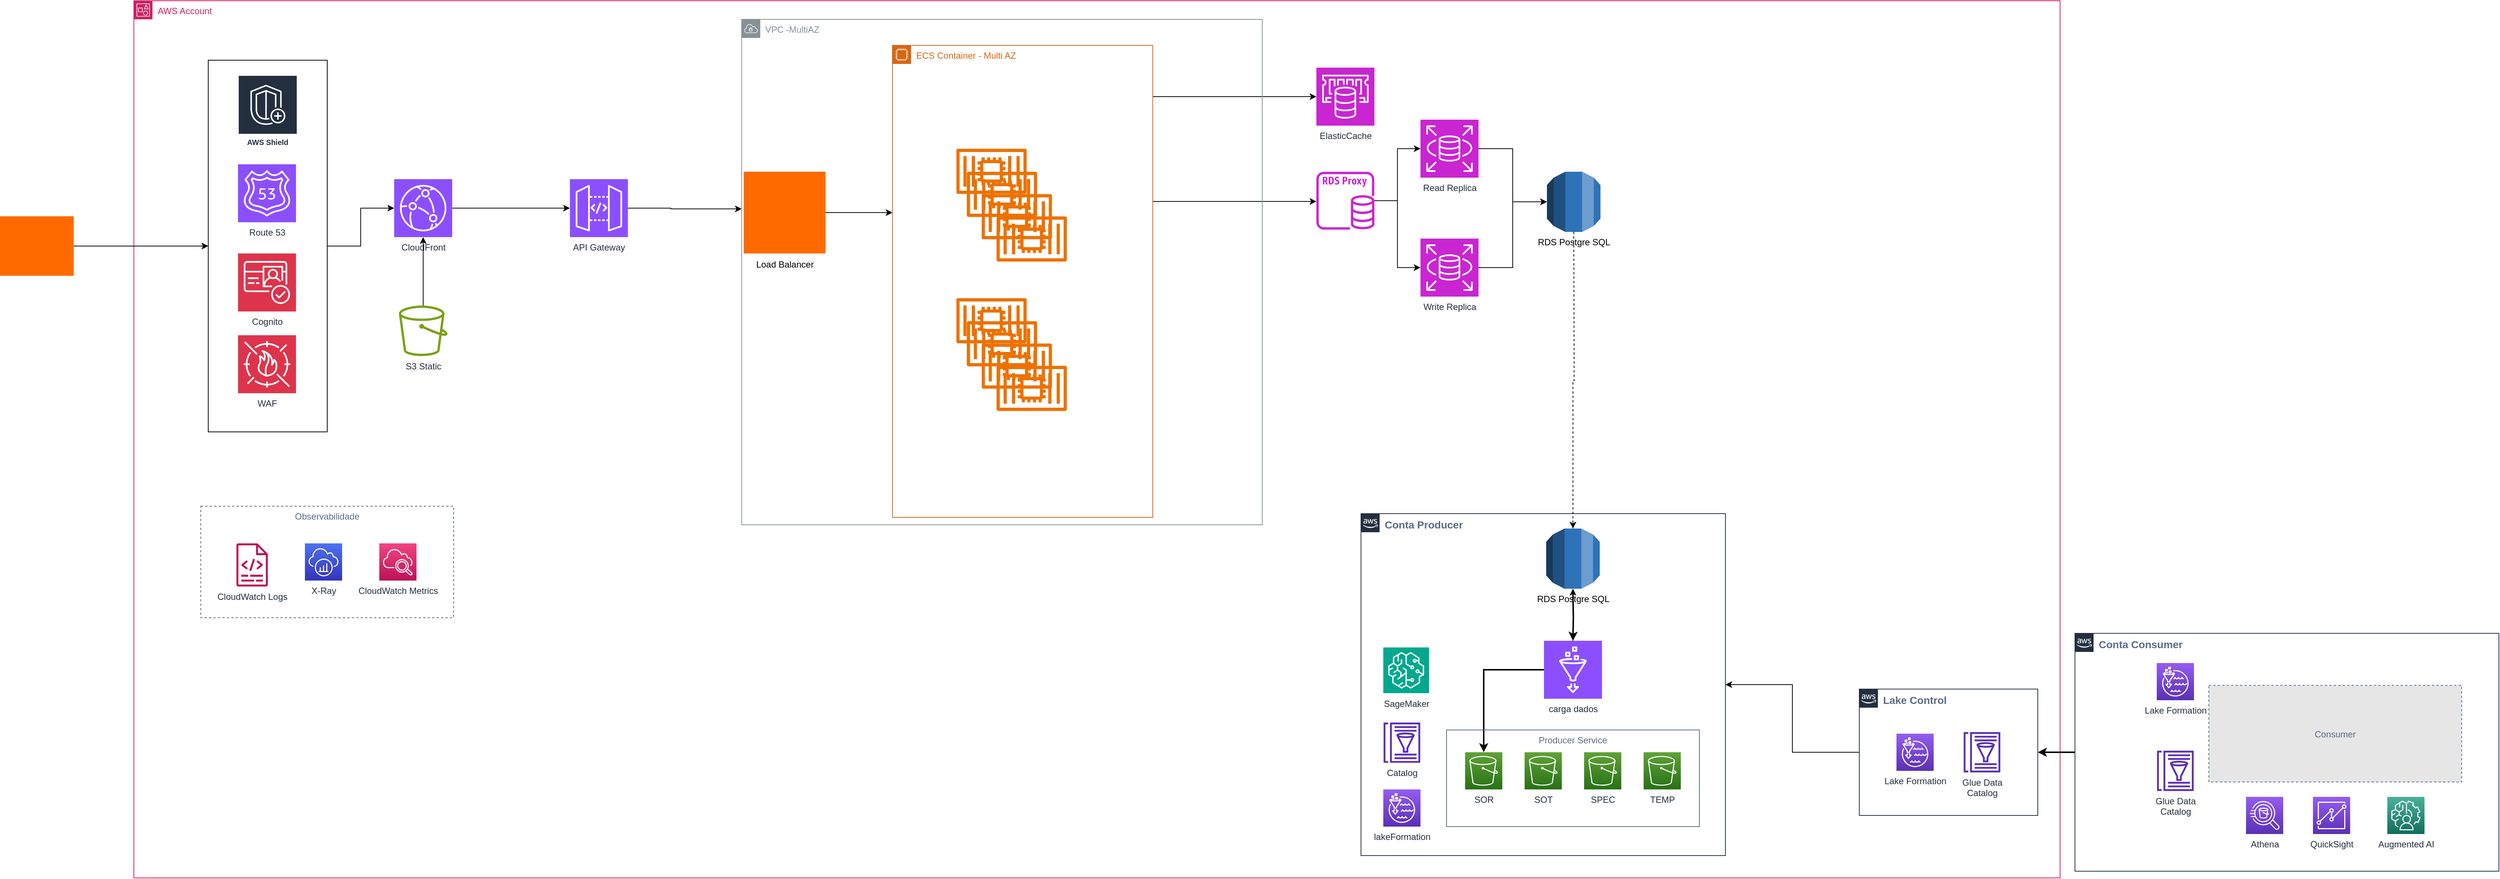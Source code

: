 <mxfile version="28.2.3">
  <diagram name="Página-1" id="fGDx9vEcWLXgqeJ58b_-">
    <mxGraphModel dx="2037" dy="2296" grid="1" gridSize="10" guides="1" tooltips="1" connect="1" arrows="1" fold="1" page="1" pageScale="1" pageWidth="827" pageHeight="1169" math="0" shadow="0">
      <root>
        <mxCell id="0" />
        <mxCell id="bbPRQtb84Fzo9ja4CG_w-1" value="Outside" style="" parent="0" />
        <mxCell id="bbPRQtb84Fzo9ja4CG_w-3" value="" style="points=[];aspect=fixed;html=1;align=center;shadow=0;dashed=0;fillColor=#FF6A00;strokeColor=none;shape=mxgraph.alibaba_cloud.domain_and_website;" parent="bbPRQtb84Fzo9ja4CG_w-1" vertex="1">
          <mxGeometry y="170" width="99.13" height="80" as="geometry" />
        </mxCell>
        <mxCell id="bbPRQtb84Fzo9ja4CG_w-5" value="AWS Account" style="points=[[0,0],[0.25,0],[0.5,0],[0.75,0],[1,0],[1,0.25],[1,0.5],[1,0.75],[1,1],[0.75,1],[0.5,1],[0.25,1],[0,1],[0,0.75],[0,0.5],[0,0.25]];outlineConnect=0;gradientColor=none;html=1;whiteSpace=wrap;fontSize=12;fontStyle=0;container=1;pointerEvents=0;collapsible=0;recursiveResize=0;shape=mxgraph.aws4.group;grIcon=mxgraph.aws4.group_account;strokeColor=#CD2264;fillColor=none;verticalAlign=top;align=left;spacingLeft=30;fontColor=#CD2264;dashed=0;" parent="bbPRQtb84Fzo9ja4CG_w-1" vertex="1">
          <mxGeometry x="180" y="-120" width="2590" height="1180" as="geometry" />
        </mxCell>
        <mxCell id="bbPRQtb84Fzo9ja4CG_w-23" value="Security" parent="0" />
        <mxCell id="bbPRQtb84Fzo9ja4CG_w-55" style="edgeStyle=orthogonalEdgeStyle;rounded=0;orthogonalLoop=1;jettySize=auto;html=1;" parent="bbPRQtb84Fzo9ja4CG_w-23" source="bbPRQtb84Fzo9ja4CG_w-49" target="bbPRQtb84Fzo9ja4CG_w-18" edge="1">
          <mxGeometry relative="1" as="geometry" />
        </mxCell>
        <mxCell id="bbPRQtb84Fzo9ja4CG_w-49" value="" style="rounded=0;whiteSpace=wrap;html=1;" parent="bbPRQtb84Fzo9ja4CG_w-23" vertex="1">
          <mxGeometry x="280" y="-40" width="160" height="500" as="geometry" />
        </mxCell>
        <mxCell id="bbPRQtb84Fzo9ja4CG_w-50" value="AWS Shield" style="sketch=0;outlineConnect=0;fontColor=#232F3E;gradientColor=none;strokeColor=#ffffff;fillColor=#232F3E;dashed=0;verticalLabelPosition=middle;verticalAlign=bottom;align=center;html=1;whiteSpace=wrap;fontSize=10;fontStyle=1;spacing=3;shape=mxgraph.aws4.productIcon;prIcon=mxgraph.aws4.shield;" parent="bbPRQtb84Fzo9ja4CG_w-23" vertex="1">
          <mxGeometry x="320" y="-20" width="80" height="100" as="geometry" />
        </mxCell>
        <mxCell id="bbPRQtb84Fzo9ja4CG_w-51" value="Route 53" style="sketch=0;points=[[0,0,0],[0.25,0,0],[0.5,0,0],[0.75,0,0],[1,0,0],[0,1,0],[0.25,1,0],[0.5,1,0],[0.75,1,0],[1,1,0],[0,0.25,0],[0,0.5,0],[0,0.75,0],[1,0.25,0],[1,0.5,0],[1,0.75,0]];outlineConnect=0;fontColor=#232F3E;fillColor=#8C4FFF;strokeColor=#ffffff;dashed=0;verticalLabelPosition=bottom;verticalAlign=top;align=center;html=1;fontSize=12;fontStyle=0;aspect=fixed;shape=mxgraph.aws4.resourceIcon;resIcon=mxgraph.aws4.route_53;" parent="bbPRQtb84Fzo9ja4CG_w-23" vertex="1">
          <mxGeometry x="320" y="100" width="78" height="78" as="geometry" />
        </mxCell>
        <mxCell id="bbPRQtb84Fzo9ja4CG_w-52" value="Cognito" style="sketch=0;points=[[0,0,0],[0.25,0,0],[0.5,0,0],[0.75,0,0],[1,0,0],[0,1,0],[0.25,1,0],[0.5,1,0],[0.75,1,0],[1,1,0],[0,0.25,0],[0,0.5,0],[0,0.75,0],[1,0.25,0],[1,0.5,0],[1,0.75,0]];outlineConnect=0;fontColor=#232F3E;fillColor=#DD344C;strokeColor=#ffffff;dashed=0;verticalLabelPosition=bottom;verticalAlign=top;align=center;html=1;fontSize=12;fontStyle=0;aspect=fixed;shape=mxgraph.aws4.resourceIcon;resIcon=mxgraph.aws4.cognito;" parent="bbPRQtb84Fzo9ja4CG_w-23" vertex="1">
          <mxGeometry x="320" y="220" width="78" height="78" as="geometry" />
        </mxCell>
        <mxCell id="bbPRQtb84Fzo9ja4CG_w-53" value="WAF" style="sketch=0;points=[[0,0,0],[0.25,0,0],[0.5,0,0],[0.75,0,0],[1,0,0],[0,1,0],[0.25,1,0],[0.5,1,0],[0.75,1,0],[1,1,0],[0,0.25,0],[0,0.5,0],[0,0.75,0],[1,0.25,0],[1,0.5,0],[1,0.75,0]];outlineConnect=0;fontColor=#232F3E;fillColor=#DD344C;strokeColor=#ffffff;dashed=0;verticalLabelPosition=bottom;verticalAlign=top;align=center;html=1;fontSize=12;fontStyle=0;aspect=fixed;shape=mxgraph.aws4.resourceIcon;resIcon=mxgraph.aws4.waf;" parent="bbPRQtb84Fzo9ja4CG_w-23" vertex="1">
          <mxGeometry x="320" y="330" width="78" height="78" as="geometry" />
        </mxCell>
        <mxCell id="bbPRQtb84Fzo9ja4CG_w-54" style="edgeStyle=orthogonalEdgeStyle;rounded=0;orthogonalLoop=1;jettySize=auto;html=1;" parent="bbPRQtb84Fzo9ja4CG_w-23" source="bbPRQtb84Fzo9ja4CG_w-3" target="bbPRQtb84Fzo9ja4CG_w-49" edge="1">
          <mxGeometry relative="1" as="geometry" />
        </mxCell>
        <mxCell id="1" value="AWS services" parent="0" />
        <mxCell id="bbPRQtb84Fzo9ja4CG_w-22" style="edgeStyle=orthogonalEdgeStyle;rounded=0;orthogonalLoop=1;jettySize=auto;html=1;" parent="1" source="bbPRQtb84Fzo9ja4CG_w-18" target="bbPRQtb84Fzo9ja4CG_w-19" edge="1">
          <mxGeometry relative="1" as="geometry" />
        </mxCell>
        <mxCell id="bbPRQtb84Fzo9ja4CG_w-18" value="CloudFront" style="sketch=0;points=[[0,0,0],[0.25,0,0],[0.5,0,0],[0.75,0,0],[1,0,0],[0,1,0],[0.25,1,0],[0.5,1,0],[0.75,1,0],[1,1,0],[0,0.25,0],[0,0.5,0],[0,0.75,0],[1,0.25,0],[1,0.5,0],[1,0.75,0]];outlineConnect=0;fontColor=#232F3E;fillColor=#8C4FFF;strokeColor=#ffffff;dashed=0;verticalLabelPosition=bottom;verticalAlign=top;align=center;html=1;fontSize=12;fontStyle=0;aspect=fixed;shape=mxgraph.aws4.resourceIcon;resIcon=mxgraph.aws4.cloudfront;" parent="1" vertex="1">
          <mxGeometry x="530" y="120" width="78" height="78" as="geometry" />
        </mxCell>
        <mxCell id="bbPRQtb84Fzo9ja4CG_w-19" value="API Gateway" style="sketch=0;points=[[0,0,0],[0.25,0,0],[0.5,0,0],[0.75,0,0],[1,0,0],[0,1,0],[0.25,1,0],[0.5,1,0],[0.75,1,0],[1,1,0],[0,0.25,0],[0,0.5,0],[0,0.75,0],[1,0.25,0],[1,0.5,0],[1,0.75,0]];outlineConnect=0;fontColor=#232F3E;fillColor=#8C4FFF;strokeColor=#ffffff;dashed=0;verticalLabelPosition=bottom;verticalAlign=top;align=center;html=1;fontSize=12;fontStyle=0;aspect=fixed;shape=mxgraph.aws4.resourceIcon;resIcon=mxgraph.aws4.api_gateway;" parent="1" vertex="1">
          <mxGeometry x="766.3" y="120" width="78" height="78" as="geometry" />
        </mxCell>
        <mxCell id="bbPRQtb84Fzo9ja4CG_w-20" value="S3 Static" style="sketch=0;outlineConnect=0;fontColor=#232F3E;gradientColor=none;fillColor=#7AA116;strokeColor=none;dashed=0;verticalLabelPosition=bottom;verticalAlign=top;align=center;html=1;fontSize=12;fontStyle=0;aspect=fixed;pointerEvents=1;shape=mxgraph.aws4.bucket;" parent="1" vertex="1">
          <mxGeometry x="536.3" y="290" width="65.39" height="68" as="geometry" />
        </mxCell>
        <mxCell id="bbPRQtb84Fzo9ja4CG_w-21" style="edgeStyle=orthogonalEdgeStyle;rounded=0;orthogonalLoop=1;jettySize=auto;html=1;entryX=0.5;entryY=1;entryDx=0;entryDy=0;entryPerimeter=0;" parent="1" source="bbPRQtb84Fzo9ja4CG_w-20" target="bbPRQtb84Fzo9ja4CG_w-18" edge="1">
          <mxGeometry relative="1" as="geometry" />
        </mxCell>
        <mxCell id="bbPRQtb84Fzo9ja4CG_w-57" value="Camada de carga ECS" parent="0" />
        <mxCell id="XZX94durG5l_TbQJFFiu-2" style="edgeStyle=orthogonalEdgeStyle;rounded=0;orthogonalLoop=1;jettySize=auto;html=1;" parent="bbPRQtb84Fzo9ja4CG_w-57" source="bbPRQtb84Fzo9ja4CG_w-61" target="bbPRQtb84Fzo9ja4CG_w-65" edge="1">
          <mxGeometry relative="1" as="geometry">
            <Array as="points">
              <mxPoint x="1170" y="165" />
              <mxPoint x="1170" y="165" />
            </Array>
          </mxGeometry>
        </mxCell>
        <mxCell id="bbPRQtb84Fzo9ja4CG_w-61" value="" style="points=[];aspect=fixed;html=1;align=center;shadow=0;dashed=0;fillColor=#FF6A00;strokeColor=none;shape=mxgraph.alibaba_cloud.alb_application_load_balancer_02;" parent="bbPRQtb84Fzo9ja4CG_w-57" vertex="1">
          <mxGeometry x="1000" y="110" width="110" height="110" as="geometry" />
        </mxCell>
        <mxCell id="bbPRQtb84Fzo9ja4CG_w-62" value="Load Balancer" style="text;html=1;align=center;verticalAlign=middle;resizable=0;points=[];autosize=1;strokeColor=none;fillColor=none;" parent="bbPRQtb84Fzo9ja4CG_w-57" vertex="1">
          <mxGeometry x="1005" y="220" width="100" height="30" as="geometry" />
        </mxCell>
        <mxCell id="_XqNYNEJpFu8rvqIlAcz-105" style="edgeStyle=orthogonalEdgeStyle;rounded=0;orthogonalLoop=1;jettySize=auto;html=1;" parent="bbPRQtb84Fzo9ja4CG_w-57" source="bbPRQtb84Fzo9ja4CG_w-65" target="_XqNYNEJpFu8rvqIlAcz-91" edge="1">
          <mxGeometry relative="1" as="geometry">
            <Array as="points">
              <mxPoint x="1630" y="150" />
              <mxPoint x="1630" y="150" />
            </Array>
          </mxGeometry>
        </mxCell>
        <mxCell id="_XqNYNEJpFu8rvqIlAcz-106" style="edgeStyle=orthogonalEdgeStyle;rounded=0;orthogonalLoop=1;jettySize=auto;html=1;" parent="bbPRQtb84Fzo9ja4CG_w-57" source="bbPRQtb84Fzo9ja4CG_w-65" target="_XqNYNEJpFu8rvqIlAcz-102" edge="1">
          <mxGeometry relative="1" as="geometry">
            <Array as="points">
              <mxPoint x="1600" y="9" />
              <mxPoint x="1600" y="9" />
            </Array>
          </mxGeometry>
        </mxCell>
        <mxCell id="bbPRQtb84Fzo9ja4CG_w-65" value="ECS Container - Multi AZ" style="points=[[0,0],[0.25,0],[0.5,0],[0.75,0],[1,0],[1,0.25],[1,0.5],[1,0.75],[1,1],[0.75,1],[0.5,1],[0.25,1],[0,1],[0,0.75],[0,0.5],[0,0.25]];outlineConnect=0;gradientColor=none;html=1;whiteSpace=wrap;fontSize=12;fontStyle=0;container=1;pointerEvents=0;collapsible=0;recursiveResize=0;shape=mxgraph.aws4.group;grIcon=mxgraph.aws4.group_ec2_instance_contents;strokeColor=#D86613;fillColor=none;verticalAlign=top;align=left;spacingLeft=30;fontColor=#D86613;dashed=0;" parent="bbPRQtb84Fzo9ja4CG_w-57" vertex="1">
          <mxGeometry x="1200" y="-60" width="350" height="635" as="geometry" />
        </mxCell>
        <mxCell id="bbPRQtb84Fzo9ja4CG_w-66" value="" style="sketch=0;outlineConnect=0;fontColor=#232F3E;gradientColor=none;fillColor=#ED7100;strokeColor=none;dashed=0;verticalLabelPosition=bottom;verticalAlign=top;align=center;html=1;fontSize=12;fontStyle=0;aspect=fixed;pointerEvents=1;shape=mxgraph.aws4.container_2;" parent="bbPRQtb84Fzo9ja4CG_w-65" vertex="1">
          <mxGeometry x="86" y="139" width="94.45" height="61" as="geometry" />
        </mxCell>
        <mxCell id="bbPRQtb84Fzo9ja4CG_w-67" value="" style="sketch=0;outlineConnect=0;fontColor=#232F3E;gradientColor=none;fillColor=#ED7100;strokeColor=none;dashed=0;verticalLabelPosition=bottom;verticalAlign=top;align=center;html=1;fontSize=12;fontStyle=0;aspect=fixed;pointerEvents=1;shape=mxgraph.aws4.container_2;" parent="bbPRQtb84Fzo9ja4CG_w-65" vertex="1">
          <mxGeometry x="100" y="170" width="94.45" height="61" as="geometry" />
        </mxCell>
        <mxCell id="bbPRQtb84Fzo9ja4CG_w-68" value="" style="sketch=0;outlineConnect=0;fontColor=#232F3E;gradientColor=none;fillColor=#ED7100;strokeColor=none;dashed=0;verticalLabelPosition=bottom;verticalAlign=top;align=center;html=1;fontSize=12;fontStyle=0;aspect=fixed;pointerEvents=1;shape=mxgraph.aws4.container_2;" parent="bbPRQtb84Fzo9ja4CG_w-65" vertex="1">
          <mxGeometry x="120" y="200" width="94.45" height="61" as="geometry" />
        </mxCell>
        <mxCell id="bbPRQtb84Fzo9ja4CG_w-69" value="" style="sketch=0;outlineConnect=0;fontColor=#232F3E;gradientColor=none;fillColor=#ED7100;strokeColor=none;dashed=0;verticalLabelPosition=bottom;verticalAlign=top;align=center;html=1;fontSize=12;fontStyle=0;aspect=fixed;pointerEvents=1;shape=mxgraph.aws4.container_2;" parent="bbPRQtb84Fzo9ja4CG_w-57" vertex="1">
          <mxGeometry x="1340" y="170" width="94.45" height="61" as="geometry" />
        </mxCell>
        <mxCell id="bbPRQtb84Fzo9ja4CG_w-70" value="" style="sketch=0;outlineConnect=0;fontColor=#232F3E;gradientColor=none;fillColor=#ED7100;strokeColor=none;dashed=0;verticalLabelPosition=bottom;verticalAlign=top;align=center;html=1;fontSize=12;fontStyle=0;aspect=fixed;pointerEvents=1;shape=mxgraph.aws4.container_2;" parent="bbPRQtb84Fzo9ja4CG_w-57" vertex="1">
          <mxGeometry x="1286" y="280" width="94.45" height="61" as="geometry" />
        </mxCell>
        <mxCell id="bbPRQtb84Fzo9ja4CG_w-71" value="" style="sketch=0;outlineConnect=0;fontColor=#232F3E;gradientColor=none;fillColor=#ED7100;strokeColor=none;dashed=0;verticalLabelPosition=bottom;verticalAlign=top;align=center;html=1;fontSize=12;fontStyle=0;aspect=fixed;pointerEvents=1;shape=mxgraph.aws4.container_2;" parent="bbPRQtb84Fzo9ja4CG_w-57" vertex="1">
          <mxGeometry x="1300" y="311" width="94.45" height="61" as="geometry" />
        </mxCell>
        <mxCell id="bbPRQtb84Fzo9ja4CG_w-72" value="" style="sketch=0;outlineConnect=0;fontColor=#232F3E;gradientColor=none;fillColor=#ED7100;strokeColor=none;dashed=0;verticalLabelPosition=bottom;verticalAlign=top;align=center;html=1;fontSize=12;fontStyle=0;aspect=fixed;pointerEvents=1;shape=mxgraph.aws4.container_2;" parent="bbPRQtb84Fzo9ja4CG_w-57" vertex="1">
          <mxGeometry x="1320" y="341" width="94.45" height="61" as="geometry" />
        </mxCell>
        <mxCell id="bbPRQtb84Fzo9ja4CG_w-73" value="" style="sketch=0;outlineConnect=0;fontColor=#232F3E;gradientColor=none;fillColor=#ED7100;strokeColor=none;dashed=0;verticalLabelPosition=bottom;verticalAlign=top;align=center;html=1;fontSize=12;fontStyle=0;aspect=fixed;pointerEvents=1;shape=mxgraph.aws4.container_2;" parent="bbPRQtb84Fzo9ja4CG_w-57" vertex="1">
          <mxGeometry x="1340" y="371" width="94.45" height="61" as="geometry" />
        </mxCell>
        <mxCell id="_XqNYNEJpFu8rvqIlAcz-104" style="edgeStyle=orthogonalEdgeStyle;rounded=0;orthogonalLoop=1;jettySize=auto;html=1;" parent="bbPRQtb84Fzo9ja4CG_w-57" source="bbPRQtb84Fzo9ja4CG_w-19" target="bbPRQtb84Fzo9ja4CG_w-64" edge="1">
          <mxGeometry relative="1" as="geometry">
            <Array as="points">
              <mxPoint x="902" y="159" />
              <mxPoint x="902" y="160" />
            </Array>
          </mxGeometry>
        </mxCell>
        <mxCell id="bbPRQtb84Fzo9ja4CG_w-64" value="VPC -MultiAZ" style="sketch=0;outlineConnect=0;gradientColor=none;html=1;whiteSpace=wrap;fontSize=12;fontStyle=0;shape=mxgraph.aws4.group;grIcon=mxgraph.aws4.group_vpc;strokeColor=#879196;fillColor=none;verticalAlign=top;align=left;spacingLeft=30;fontColor=#879196;dashed=0;" parent="bbPRQtb84Fzo9ja4CG_w-57" vertex="1">
          <mxGeometry x="997.22" y="-95" width="700" height="680" as="geometry" />
        </mxCell>
        <mxCell id="bbPRQtb84Fzo9ja4CG_w-74" value="Camada de carga Lambda" parent="0" visible="0" />
        <mxCell id="_XqNYNEJpFu8rvqIlAcz-103" style="edgeStyle=orthogonalEdgeStyle;rounded=0;orthogonalLoop=1;jettySize=auto;html=1;" parent="bbPRQtb84Fzo9ja4CG_w-74" source="_XqNYNEJpFu8rvqIlAcz-62" target="_XqNYNEJpFu8rvqIlAcz-102" edge="1">
          <mxGeometry relative="1" as="geometry">
            <Array as="points">
              <mxPoint x="1540" y="9" />
              <mxPoint x="1540" y="9" />
            </Array>
          </mxGeometry>
        </mxCell>
        <mxCell id="_XqNYNEJpFu8rvqIlAcz-62" value="" style="rounded=0;whiteSpace=wrap;html=1;" parent="bbPRQtb84Fzo9ja4CG_w-74" vertex="1">
          <mxGeometry x="1216" y="-40" width="260" height="520" as="geometry" />
        </mxCell>
        <mxCell id="_XqNYNEJpFu8rvqIlAcz-63" value="VPC - MultiAZ" style="sketch=0;outlineConnect=0;gradientColor=none;html=1;whiteSpace=wrap;fontSize=12;fontStyle=0;shape=mxgraph.aws4.group;grIcon=mxgraph.aws4.group_vpc;strokeColor=#879196;fillColor=none;verticalAlign=top;align=left;spacingLeft=30;fontColor=#879196;dashed=0;" parent="bbPRQtb84Fzo9ja4CG_w-74" vertex="1">
          <mxGeometry x="976" y="-114" width="700" height="680" as="geometry" />
        </mxCell>
        <mxCell id="_XqNYNEJpFu8rvqIlAcz-64" value="" style="points=[];aspect=fixed;html=1;align=center;shadow=0;dashed=0;fillColor=#FF6A00;strokeColor=none;shape=mxgraph.alibaba_cloud.alb_application_load_balancer_02;" parent="bbPRQtb84Fzo9ja4CG_w-74" vertex="1">
          <mxGeometry x="986" y="100" width="110" height="110" as="geometry" />
        </mxCell>
        <mxCell id="_XqNYNEJpFu8rvqIlAcz-65" value="Load Balancer" style="text;html=1;align=center;verticalAlign=middle;resizable=0;points=[];autosize=1;strokeColor=none;fillColor=none;" parent="bbPRQtb84Fzo9ja4CG_w-74" vertex="1">
          <mxGeometry x="991" y="210" width="100" height="30" as="geometry" />
        </mxCell>
        <mxCell id="_XqNYNEJpFu8rvqIlAcz-66" value="" style="outlineConnect=0;dashed=0;verticalLabelPosition=bottom;verticalAlign=top;align=center;html=1;shape=mxgraph.aws3.lambda_function;fillColor=#F58534;gradientColor=none;" parent="bbPRQtb84Fzo9ja4CG_w-74" vertex="1">
          <mxGeometry x="1266" width="69" height="72" as="geometry" />
        </mxCell>
        <mxCell id="_XqNYNEJpFu8rvqIlAcz-67" value="" style="outlineConnect=0;dashed=0;verticalLabelPosition=bottom;verticalAlign=top;align=center;html=1;shape=mxgraph.aws3.lambda_function;fillColor=#F58534;gradientColor=none;" parent="bbPRQtb84Fzo9ja4CG_w-74" vertex="1">
          <mxGeometry x="1296" y="20" width="69" height="72" as="geometry" />
        </mxCell>
        <mxCell id="_XqNYNEJpFu8rvqIlAcz-68" value="" style="outlineConnect=0;dashed=0;verticalLabelPosition=bottom;verticalAlign=top;align=center;html=1;shape=mxgraph.aws3.lambda_function;fillColor=#F58534;gradientColor=none;" parent="bbPRQtb84Fzo9ja4CG_w-74" vertex="1">
          <mxGeometry x="1326" y="40" width="69" height="72" as="geometry" />
        </mxCell>
        <mxCell id="_XqNYNEJpFu8rvqIlAcz-69" value="" style="outlineConnect=0;dashed=0;verticalLabelPosition=bottom;verticalAlign=top;align=center;html=1;shape=mxgraph.aws3.lambda_function;fillColor=#F58534;gradientColor=none;" parent="bbPRQtb84Fzo9ja4CG_w-74" vertex="1">
          <mxGeometry x="1266" y="150" width="69" height="72" as="geometry" />
        </mxCell>
        <mxCell id="_XqNYNEJpFu8rvqIlAcz-70" value="" style="outlineConnect=0;dashed=0;verticalLabelPosition=bottom;verticalAlign=top;align=center;html=1;shape=mxgraph.aws3.lambda_function;fillColor=#F58534;gradientColor=none;" parent="bbPRQtb84Fzo9ja4CG_w-74" vertex="1">
          <mxGeometry x="1296" y="170" width="69" height="72" as="geometry" />
        </mxCell>
        <mxCell id="_XqNYNEJpFu8rvqIlAcz-71" value="" style="outlineConnect=0;dashed=0;verticalLabelPosition=bottom;verticalAlign=top;align=center;html=1;shape=mxgraph.aws3.lambda_function;fillColor=#F58534;gradientColor=none;" parent="bbPRQtb84Fzo9ja4CG_w-74" vertex="1">
          <mxGeometry x="1326" y="190" width="69" height="72" as="geometry" />
        </mxCell>
        <mxCell id="_XqNYNEJpFu8rvqIlAcz-72" value="" style="outlineConnect=0;dashed=0;verticalLabelPosition=bottom;verticalAlign=top;align=center;html=1;shape=mxgraph.aws3.lambda_function;fillColor=#F58534;gradientColor=none;" parent="bbPRQtb84Fzo9ja4CG_w-74" vertex="1">
          <mxGeometry x="1266" y="330" width="69" height="72" as="geometry" />
        </mxCell>
        <mxCell id="_XqNYNEJpFu8rvqIlAcz-73" value="" style="outlineConnect=0;dashed=0;verticalLabelPosition=bottom;verticalAlign=top;align=center;html=1;shape=mxgraph.aws3.lambda_function;fillColor=#F58534;gradientColor=none;" parent="bbPRQtb84Fzo9ja4CG_w-74" vertex="1">
          <mxGeometry x="1296" y="350" width="69" height="72" as="geometry" />
        </mxCell>
        <mxCell id="_XqNYNEJpFu8rvqIlAcz-74" value="" style="outlineConnect=0;dashed=0;verticalLabelPosition=bottom;verticalAlign=top;align=center;html=1;shape=mxgraph.aws3.lambda_function;fillColor=#F58534;gradientColor=none;" parent="bbPRQtb84Fzo9ja4CG_w-74" vertex="1">
          <mxGeometry x="1326" y="370" width="69" height="72" as="geometry" />
        </mxCell>
        <mxCell id="_XqNYNEJpFu8rvqIlAcz-75" value="LAMBDAS" style="text;html=1;align=center;verticalAlign=middle;whiteSpace=wrap;rounded=0;" parent="bbPRQtb84Fzo9ja4CG_w-74" vertex="1">
          <mxGeometry x="1296" y="450" width="60" height="30" as="geometry" />
        </mxCell>
        <mxCell id="_XqNYNEJpFu8rvqIlAcz-76" style="edgeStyle=orthogonalEdgeStyle;rounded=0;orthogonalLoop=1;jettySize=auto;html=1;" parent="bbPRQtb84Fzo9ja4CG_w-74" target="_XqNYNEJpFu8rvqIlAcz-63" edge="1">
          <mxGeometry relative="1" as="geometry">
            <mxPoint x="850" y="159" as="sourcePoint" />
            <Array as="points">
              <mxPoint x="986" y="160" />
              <mxPoint x="986" y="160" />
            </Array>
          </mxGeometry>
        </mxCell>
        <mxCell id="_XqNYNEJpFu8rvqIlAcz-77" style="edgeStyle=orthogonalEdgeStyle;rounded=0;orthogonalLoop=1;jettySize=auto;html=1;entryX=-0.015;entryY=0.375;entryDx=0;entryDy=0;entryPerimeter=0;" parent="bbPRQtb84Fzo9ja4CG_w-74" source="_XqNYNEJpFu8rvqIlAcz-64" target="_XqNYNEJpFu8rvqIlAcz-62" edge="1">
          <mxGeometry relative="1" as="geometry" />
        </mxCell>
        <mxCell id="_XqNYNEJpFu8rvqIlAcz-78" style="edgeStyle=orthogonalEdgeStyle;rounded=0;orthogonalLoop=1;jettySize=auto;html=1;" parent="bbPRQtb84Fzo9ja4CG_w-74" source="_XqNYNEJpFu8rvqIlAcz-62" edge="1">
          <mxGeometry relative="1" as="geometry">
            <mxPoint x="1776" y="149" as="targetPoint" />
            <Array as="points">
              <mxPoint x="1556" y="149" />
              <mxPoint x="1556" y="149" />
            </Array>
          </mxGeometry>
        </mxCell>
        <mxCell id="bbPRQtb84Fzo9ja4CG_w-99" value="Conexao de Banco" parent="0" />
        <mxCell id="_XqNYNEJpFu8rvqIlAcz-89" value="RDS Postgre SQL" style="outlineConnect=0;dashed=0;verticalLabelPosition=bottom;verticalAlign=top;align=center;html=1;shape=mxgraph.aws3.rds;fillColor=#2E73B8;gradientColor=none;" parent="bbPRQtb84Fzo9ja4CG_w-99" vertex="1">
          <mxGeometry x="2080" y="110" width="72" height="81" as="geometry" />
        </mxCell>
        <mxCell id="_XqNYNEJpFu8rvqIlAcz-90" style="edgeStyle=orthogonalEdgeStyle;rounded=0;orthogonalLoop=1;jettySize=auto;html=1;" parent="bbPRQtb84Fzo9ja4CG_w-99" source="_XqNYNEJpFu8rvqIlAcz-91" target="_XqNYNEJpFu8rvqIlAcz-92" edge="1">
          <mxGeometry relative="1" as="geometry" />
        </mxCell>
        <mxCell id="_XqNYNEJpFu8rvqIlAcz-91" value="" style="sketch=0;outlineConnect=0;fontColor=#232F3E;gradientColor=none;fillColor=#C925D1;strokeColor=none;dashed=0;verticalLabelPosition=bottom;verticalAlign=top;align=center;html=1;fontSize=12;fontStyle=0;aspect=fixed;pointerEvents=1;shape=mxgraph.aws4.rds_proxy;" parent="bbPRQtb84Fzo9ja4CG_w-99" vertex="1">
          <mxGeometry x="1770" y="110" width="78" height="78" as="geometry" />
        </mxCell>
        <mxCell id="_XqNYNEJpFu8rvqIlAcz-92" value="Read Replica" style="sketch=0;points=[[0,0,0],[0.25,0,0],[0.5,0,0],[0.75,0,0],[1,0,0],[0,1,0],[0.25,1,0],[0.5,1,0],[0.75,1,0],[1,1,0],[0,0.25,0],[0,0.5,0],[0,0.75,0],[1,0.25,0],[1,0.5,0],[1,0.75,0]];outlineConnect=0;fontColor=#232F3E;fillColor=#C925D1;strokeColor=#ffffff;dashed=0;verticalLabelPosition=bottom;verticalAlign=top;align=center;html=1;fontSize=12;fontStyle=0;aspect=fixed;shape=mxgraph.aws4.resourceIcon;resIcon=mxgraph.aws4.rds;" parent="bbPRQtb84Fzo9ja4CG_w-99" vertex="1">
          <mxGeometry x="1910" y="40" width="78" height="78" as="geometry" />
        </mxCell>
        <mxCell id="_XqNYNEJpFu8rvqIlAcz-93" value="Write Replica" style="sketch=0;points=[[0,0,0],[0.25,0,0],[0.5,0,0],[0.75,0,0],[1,0,0],[0,1,0],[0.25,1,0],[0.5,1,0],[0.75,1,0],[1,1,0],[0,0.25,0],[0,0.5,0],[0,0.75,0],[1,0.25,0],[1,0.5,0],[1,0.75,0]];outlineConnect=0;fontColor=#232F3E;fillColor=#C925D1;strokeColor=#ffffff;dashed=0;verticalLabelPosition=bottom;verticalAlign=top;align=center;html=1;fontSize=12;fontStyle=0;aspect=fixed;shape=mxgraph.aws4.resourceIcon;resIcon=mxgraph.aws4.rds;" parent="bbPRQtb84Fzo9ja4CG_w-99" vertex="1">
          <mxGeometry x="1910" y="200" width="78" height="78" as="geometry" />
        </mxCell>
        <mxCell id="_XqNYNEJpFu8rvqIlAcz-94" style="edgeStyle=orthogonalEdgeStyle;rounded=0;orthogonalLoop=1;jettySize=auto;html=1;entryX=0;entryY=0.5;entryDx=0;entryDy=0;entryPerimeter=0;" parent="bbPRQtb84Fzo9ja4CG_w-99" source="_XqNYNEJpFu8rvqIlAcz-91" target="_XqNYNEJpFu8rvqIlAcz-93" edge="1">
          <mxGeometry relative="1" as="geometry" />
        </mxCell>
        <mxCell id="_XqNYNEJpFu8rvqIlAcz-95" style="edgeStyle=orthogonalEdgeStyle;rounded=0;orthogonalLoop=1;jettySize=auto;html=1;entryX=0;entryY=0.5;entryDx=0;entryDy=0;entryPerimeter=0;" parent="bbPRQtb84Fzo9ja4CG_w-99" source="_XqNYNEJpFu8rvqIlAcz-92" target="_XqNYNEJpFu8rvqIlAcz-89" edge="1">
          <mxGeometry relative="1" as="geometry" />
        </mxCell>
        <mxCell id="_XqNYNEJpFu8rvqIlAcz-96" style="edgeStyle=orthogonalEdgeStyle;rounded=0;orthogonalLoop=1;jettySize=auto;html=1;entryX=0;entryY=0.5;entryDx=0;entryDy=0;entryPerimeter=0;" parent="bbPRQtb84Fzo9ja4CG_w-99" source="_XqNYNEJpFu8rvqIlAcz-93" target="_XqNYNEJpFu8rvqIlAcz-89" edge="1">
          <mxGeometry relative="1" as="geometry" />
        </mxCell>
        <mxCell id="_XqNYNEJpFu8rvqIlAcz-102" value="ElasticCache" style="sketch=0;points=[[0,0,0],[0.25,0,0],[0.5,0,0],[0.75,0,0],[1,0,0],[0,1,0],[0.25,1,0],[0.5,1,0],[0.75,1,0],[1,1,0],[0,0.25,0],[0,0.5,0],[0,0.75,0],[1,0.25,0],[1,0.5,0],[1,0.75,0]];outlineConnect=0;fontColor=#232F3E;fillColor=#C925D1;strokeColor=#ffffff;dashed=0;verticalLabelPosition=bottom;verticalAlign=top;align=center;html=1;fontSize=12;fontStyle=0;aspect=fixed;shape=mxgraph.aws4.resourceIcon;resIcon=mxgraph.aws4.elasticache;" parent="bbPRQtb84Fzo9ja4CG_w-99" vertex="1">
          <mxGeometry x="1770" y="-30" width="78" height="78" as="geometry" />
        </mxCell>
        <mxCell id="bbPRQtb84Fzo9ja4CG_w-106" value="Datamesh" parent="0" />
        <mxCell id="_XqNYNEJpFu8rvqIlAcz-26" style="edgeStyle=orthogonalEdgeStyle;rounded=0;orthogonalLoop=1;jettySize=auto;html=1;startArrow=none;startFill=0;endArrow=classic;endFill=1;strokeWidth=2;fontSize=12;" parent="bbPRQtb84Fzo9ja4CG_w-106" target="_XqNYNEJpFu8rvqIlAcz-38" edge="1">
          <mxGeometry relative="1" as="geometry">
            <mxPoint x="2115" y="677.25" as="sourcePoint" />
            <mxPoint x="2115" y="751" as="targetPoint" />
          </mxGeometry>
        </mxCell>
        <mxCell id="_XqNYNEJpFu8rvqIlAcz-27" style="edgeStyle=orthogonalEdgeStyle;rounded=0;orthogonalLoop=1;jettySize=auto;html=1;startArrow=none;startFill=0;endArrow=classic;endFill=1;strokeWidth=2;fontSize=12;" parent="bbPRQtb84Fzo9ja4CG_w-106" source="_XqNYNEJpFu8rvqIlAcz-38" target="_XqNYNEJpFu8rvqIlAcz-28" edge="1">
          <mxGeometry relative="1" as="geometry">
            <mxPoint x="2090" y="776" as="sourcePoint" />
          </mxGeometry>
        </mxCell>
        <mxCell id="_XqNYNEJpFu8rvqIlAcz-28" value="SOR" style="outlineConnect=0;fontColor=#232F3E;gradientColor=#60A337;gradientDirection=north;fillColor=#277116;strokeColor=#ffffff;dashed=0;verticalLabelPosition=bottom;verticalAlign=top;align=center;html=1;fontSize=12;fontStyle=0;aspect=fixed;shape=mxgraph.aws4.resourceIcon;resIcon=mxgraph.aws4.s3;" parent="bbPRQtb84Fzo9ja4CG_w-106" vertex="1">
          <mxGeometry x="1970" y="891" width="50" height="50" as="geometry" />
        </mxCell>
        <mxCell id="_XqNYNEJpFu8rvqIlAcz-29" value="SOT" style="outlineConnect=0;fontColor=#232F3E;gradientColor=#60A337;gradientDirection=north;fillColor=#277116;strokeColor=#ffffff;dashed=0;verticalLabelPosition=bottom;verticalAlign=top;align=center;html=1;fontSize=12;fontStyle=0;aspect=fixed;shape=mxgraph.aws4.resourceIcon;resIcon=mxgraph.aws4.s3;" parent="bbPRQtb84Fzo9ja4CG_w-106" vertex="1">
          <mxGeometry x="2050" y="891" width="50" height="50" as="geometry" />
        </mxCell>
        <mxCell id="_XqNYNEJpFu8rvqIlAcz-30" value="SPEC" style="outlineConnect=0;fontColor=#232F3E;gradientColor=#60A337;gradientDirection=north;fillColor=#277116;strokeColor=#ffffff;dashed=0;verticalLabelPosition=bottom;verticalAlign=top;align=center;html=1;fontSize=12;fontStyle=0;aspect=fixed;shape=mxgraph.aws4.resourceIcon;resIcon=mxgraph.aws4.s3;" parent="bbPRQtb84Fzo9ja4CG_w-106" vertex="1">
          <mxGeometry x="2130" y="891" width="50" height="50" as="geometry" />
        </mxCell>
        <mxCell id="_XqNYNEJpFu8rvqIlAcz-31" value="TEMP" style="outlineConnect=0;fontColor=#232F3E;gradientColor=#60A337;gradientDirection=north;fillColor=#277116;strokeColor=#ffffff;dashed=0;verticalLabelPosition=bottom;verticalAlign=top;align=center;html=1;fontSize=12;fontStyle=0;aspect=fixed;shape=mxgraph.aws4.resourceIcon;resIcon=mxgraph.aws4.s3;" parent="bbPRQtb84Fzo9ja4CG_w-106" vertex="1">
          <mxGeometry x="2210" y="891" width="50" height="50" as="geometry" />
        </mxCell>
        <mxCell id="_XqNYNEJpFu8rvqIlAcz-32" value="Producer Service" style="fillColor=none;strokeColor=#5A6C86;verticalAlign=top;fontStyle=0;fontColor=#5A6C86;" parent="bbPRQtb84Fzo9ja4CG_w-106" vertex="1">
          <mxGeometry x="1945" y="861" width="340" height="130" as="geometry" />
        </mxCell>
        <mxCell id="_XqNYNEJpFu8rvqIlAcz-33" value="Catalog" style="outlineConnect=0;fontColor=#232F3E;gradientColor=none;fillColor=#5A30B5;strokeColor=none;dashed=0;verticalLabelPosition=bottom;verticalAlign=top;align=center;html=1;fontSize=12;fontStyle=0;aspect=fixed;pointerEvents=1;shape=mxgraph.aws4.glue_data_catalog;" parent="bbPRQtb84Fzo9ja4CG_w-106" vertex="1">
          <mxGeometry x="1860" y="851" width="50" height="54.17" as="geometry" />
        </mxCell>
        <mxCell id="_XqNYNEJpFu8rvqIlAcz-34" value="lakeFormation" style="outlineConnect=0;fontColor=#232F3E;gradientColor=#945DF2;gradientDirection=north;fillColor=#5A30B5;strokeColor=#ffffff;dashed=0;verticalLabelPosition=bottom;verticalAlign=top;align=center;html=1;fontSize=12;fontStyle=0;aspect=fixed;shape=mxgraph.aws4.resourceIcon;resIcon=mxgraph.aws4.lake_formation;" parent="bbPRQtb84Fzo9ja4CG_w-106" vertex="1">
          <mxGeometry x="1860" y="941" width="50" height="50" as="geometry" />
        </mxCell>
        <mxCell id="_XqNYNEJpFu8rvqIlAcz-35" value="&lt;span style=&quot;color: rgb(90 , 108 , 134) ; font-size: 14px ; font-weight: 700 ; text-align: center&quot;&gt;Conta Producer&lt;/span&gt;" style="points=[[0,0],[0.25,0],[0.5,0],[0.75,0],[1,0],[1,0.25],[1,0.5],[1,0.75],[1,1],[0.75,1],[0.5,1],[0.25,1],[0,1],[0,0.75],[0,0.5],[0,0.25]];outlineConnect=0;gradientColor=none;html=1;whiteSpace=wrap;fontSize=12;fontStyle=0;shape=mxgraph.aws4.group;grIcon=mxgraph.aws4.group_aws_cloud_alt;strokeColor=#232F3E;fillColor=none;verticalAlign=top;align=left;spacingLeft=30;fontColor=#232F3E;dashed=0;" parent="bbPRQtb84Fzo9ja4CG_w-106" vertex="1">
          <mxGeometry x="1830" y="570" width="490" height="460" as="geometry" />
        </mxCell>
        <mxCell id="_XqNYNEJpFu8rvqIlAcz-37" style="edgeStyle=orthogonalEdgeStyle;rounded=0;orthogonalLoop=1;jettySize=auto;html=1;" parent="bbPRQtb84Fzo9ja4CG_w-106" source="_XqNYNEJpFu8rvqIlAcz-38" edge="1">
          <mxGeometry relative="1" as="geometry">
            <mxPoint x="2115.0" y="671.0" as="targetPoint" />
          </mxGeometry>
        </mxCell>
        <mxCell id="_XqNYNEJpFu8rvqIlAcz-38" value="carga dados" style="sketch=0;points=[[0,0,0],[0.25,0,0],[0.5,0,0],[0.75,0,0],[1,0,0],[0,1,0],[0.25,1,0],[0.5,1,0],[0.75,1,0],[1,1,0],[0,0.25,0],[0,0.5,0],[0,0.75,0],[1,0.25,0],[1,0.5,0],[1,0.75,0]];outlineConnect=0;fontColor=#232F3E;fillColor=#8C4FFF;strokeColor=#ffffff;dashed=0;verticalLabelPosition=bottom;verticalAlign=top;align=center;html=1;fontSize=12;fontStyle=0;aspect=fixed;shape=mxgraph.aws4.resourceIcon;resIcon=mxgraph.aws4.glue;" parent="bbPRQtb84Fzo9ja4CG_w-106" vertex="1">
          <mxGeometry x="2076" y="741" width="78" height="78" as="geometry" />
        </mxCell>
        <mxCell id="_XqNYNEJpFu8rvqIlAcz-39" style="edgeStyle=orthogonalEdgeStyle;rounded=0;orthogonalLoop=1;jettySize=auto;html=1;entryX=1;entryY=0.5;entryDx=0;entryDy=0;startArrow=none;startFill=0;endArrow=classic;endFill=1;strokeWidth=2;fontSize=12;" parent="bbPRQtb84Fzo9ja4CG_w-106" source="_XqNYNEJpFu8rvqIlAcz-40" target="_XqNYNEJpFu8rvqIlAcz-42" edge="1">
          <mxGeometry relative="1" as="geometry" />
        </mxCell>
        <mxCell id="_XqNYNEJpFu8rvqIlAcz-40" value="&lt;span style=&quot;color: rgb(90 , 108 , 134) ; font-size: 14px ; font-weight: 700 ; text-align: center&quot;&gt;Conta Consumer&lt;/span&gt;" style="points=[[0,0],[0.25,0],[0.5,0],[0.75,0],[1,0],[1,0.25],[1,0.5],[1,0.75],[1,1],[0.75,1],[0.5,1],[0.25,1],[0,1],[0,0.75],[0,0.5],[0,0.25]];outlineConnect=0;gradientColor=none;html=1;whiteSpace=wrap;fontSize=12;fontStyle=0;shape=mxgraph.aws4.group;grIcon=mxgraph.aws4.group_aws_cloud_alt;strokeColor=#232F3E;fillColor=none;verticalAlign=top;align=left;spacingLeft=30;fontColor=#232F3E;dashed=0;" parent="bbPRQtb84Fzo9ja4CG_w-106" vertex="1">
          <mxGeometry x="2790" y="731" width="570" height="320" as="geometry" />
        </mxCell>
        <mxCell id="_XqNYNEJpFu8rvqIlAcz-41" style="edgeStyle=orthogonalEdgeStyle;rounded=0;orthogonalLoop=1;jettySize=auto;html=1;" parent="bbPRQtb84Fzo9ja4CG_w-106" source="_XqNYNEJpFu8rvqIlAcz-42" target="_XqNYNEJpFu8rvqIlAcz-35" edge="1">
          <mxGeometry relative="1" as="geometry" />
        </mxCell>
        <mxCell id="_XqNYNEJpFu8rvqIlAcz-42" value="&lt;span style=&quot;color: rgb(90 , 108 , 134) ; font-size: 14px ; font-weight: 700 ; text-align: center&quot;&gt;Lake Control&lt;/span&gt;" style="points=[[0,0],[0.25,0],[0.5,0],[0.75,0],[1,0],[1,0.25],[1,0.5],[1,0.75],[1,1],[0.75,1],[0.5,1],[0.25,1],[0,1],[0,0.75],[0,0.5],[0,0.25]];outlineConnect=0;gradientColor=none;html=1;whiteSpace=wrap;fontSize=12;fontStyle=0;shape=mxgraph.aws4.group;grIcon=mxgraph.aws4.group_aws_cloud_alt;strokeColor=#232F3E;fillColor=none;verticalAlign=top;align=left;spacingLeft=30;fontColor=#232F3E;dashed=0;" parent="bbPRQtb84Fzo9ja4CG_w-106" vertex="1">
          <mxGeometry x="2500" y="806" width="240" height="170" as="geometry" />
        </mxCell>
        <mxCell id="_XqNYNEJpFu8rvqIlAcz-43" value="Lake Formation" style="outlineConnect=0;fontColor=#232F3E;gradientColor=#945DF2;gradientDirection=north;fillColor=#5A30B5;strokeColor=#ffffff;dashed=0;verticalLabelPosition=bottom;verticalAlign=top;align=center;html=1;fontSize=12;fontStyle=0;aspect=fixed;shape=mxgraph.aws4.resourceIcon;resIcon=mxgraph.aws4.lake_formation;" parent="bbPRQtb84Fzo9ja4CG_w-106" vertex="1">
          <mxGeometry x="2550" y="866" width="50" height="50" as="geometry" />
        </mxCell>
        <mxCell id="_XqNYNEJpFu8rvqIlAcz-44" value="Glue Data&lt;br&gt;Catalog" style="outlineConnect=0;fontColor=#232F3E;gradientColor=none;fillColor=#5A30B5;strokeColor=none;dashed=0;verticalLabelPosition=bottom;verticalAlign=top;align=center;html=1;fontSize=12;fontStyle=0;aspect=fixed;pointerEvents=1;shape=mxgraph.aws4.glue_data_catalog;" parent="bbPRQtb84Fzo9ja4CG_w-106" vertex="1">
          <mxGeometry x="2640" y="863.91" width="50" height="54.17" as="geometry" />
        </mxCell>
        <mxCell id="_XqNYNEJpFu8rvqIlAcz-45" value="Lake Formation" style="outlineConnect=0;fontColor=#232F3E;gradientColor=#945DF2;gradientDirection=north;fillColor=#5A30B5;strokeColor=#ffffff;dashed=0;verticalLabelPosition=bottom;verticalAlign=top;align=center;html=1;fontSize=12;fontStyle=0;aspect=fixed;shape=mxgraph.aws4.resourceIcon;resIcon=mxgraph.aws4.lake_formation;" parent="bbPRQtb84Fzo9ja4CG_w-106" vertex="1">
          <mxGeometry x="2900" y="771" width="50" height="50" as="geometry" />
        </mxCell>
        <mxCell id="_XqNYNEJpFu8rvqIlAcz-46" value="Glue Data&lt;br&gt;Catalog" style="outlineConnect=0;fontColor=#232F3E;gradientColor=none;fillColor=#5A30B5;strokeColor=none;dashed=0;verticalLabelPosition=bottom;verticalAlign=top;align=center;html=1;fontSize=12;fontStyle=0;aspect=fixed;pointerEvents=1;shape=mxgraph.aws4.glue_data_catalog;" parent="bbPRQtb84Fzo9ja4CG_w-106" vertex="1">
          <mxGeometry x="2900" y="888.91" width="50" height="54.17" as="geometry" />
        </mxCell>
        <mxCell id="_XqNYNEJpFu8rvqIlAcz-47" value="Consumer" style="strokeColor=#5A6C86;dashed=1;verticalAlign=middle;fontStyle=0;fontColor=#5A6C86;fillColor=#E6E6E6;" parent="bbPRQtb84Fzo9ja4CG_w-106" vertex="1">
          <mxGeometry x="2970" y="801" width="340" height="130" as="geometry" />
        </mxCell>
        <mxCell id="_XqNYNEJpFu8rvqIlAcz-48" value="Athena" style="outlineConnect=0;fontColor=#232F3E;gradientColor=#945DF2;gradientDirection=north;fillColor=#5A30B5;strokeColor=#ffffff;dashed=0;verticalLabelPosition=bottom;verticalAlign=top;align=center;html=1;fontSize=12;fontStyle=0;aspect=fixed;shape=mxgraph.aws4.resourceIcon;resIcon=mxgraph.aws4.athena;" parent="bbPRQtb84Fzo9ja4CG_w-106" vertex="1">
          <mxGeometry x="3020" y="951" width="50" height="50" as="geometry" />
        </mxCell>
        <mxCell id="_XqNYNEJpFu8rvqIlAcz-49" value="QuickSight" style="outlineConnect=0;fontColor=#232F3E;gradientColor=#945DF2;gradientDirection=north;fillColor=#5A30B5;strokeColor=#ffffff;dashed=0;verticalLabelPosition=bottom;verticalAlign=top;align=center;html=1;fontSize=12;fontStyle=0;aspect=fixed;shape=mxgraph.aws4.resourceIcon;resIcon=mxgraph.aws4.quicksight;" parent="bbPRQtb84Fzo9ja4CG_w-106" vertex="1">
          <mxGeometry x="3110" y="951" width="50" height="50" as="geometry" />
        </mxCell>
        <mxCell id="_XqNYNEJpFu8rvqIlAcz-50" value="Augmented AI" style="outlineConnect=0;fontColor=#232F3E;gradientColor=#4AB29A;gradientDirection=north;fillColor=#116D5B;strokeColor=#ffffff;dashed=0;verticalLabelPosition=bottom;verticalAlign=top;align=center;html=1;fontSize=12;fontStyle=0;aspect=fixed;shape=mxgraph.aws4.resourceIcon;resIcon=mxgraph.aws4.augmented_ai;" parent="bbPRQtb84Fzo9ja4CG_w-106" vertex="1">
          <mxGeometry x="3210" y="951" width="50" height="50" as="geometry" />
        </mxCell>
        <mxCell id="_XqNYNEJpFu8rvqIlAcz-51" value="RDS Postgre SQL" style="outlineConnect=0;dashed=0;verticalLabelPosition=bottom;verticalAlign=top;align=center;html=1;shape=mxgraph.aws3.rds;fillColor=#2E73B8;gradientColor=none;" parent="bbPRQtb84Fzo9ja4CG_w-106" vertex="1">
          <mxGeometry x="2079" y="590" width="72" height="81" as="geometry" />
        </mxCell>
        <mxCell id="_XqNYNEJpFu8rvqIlAcz-53" style="edgeStyle=orthogonalEdgeStyle;rounded=0;orthogonalLoop=1;jettySize=auto;html=1;dashed=1;" parent="bbPRQtb84Fzo9ja4CG_w-106" target="_XqNYNEJpFu8rvqIlAcz-51" edge="1">
          <mxGeometry relative="1" as="geometry">
            <mxPoint x="2116.091" y="191" as="sourcePoint" />
          </mxGeometry>
        </mxCell>
        <mxCell id="_XqNYNEJpFu8rvqIlAcz-98" value="SageMaker" style="sketch=0;points=[[0,0,0],[0.25,0,0],[0.5,0,0],[0.75,0,0],[1,0,0],[0,1,0],[0.25,1,0],[0.5,1,0],[0.75,1,0],[1,1,0],[0,0.25,0],[0,0.5,0],[0,0.75,0],[1,0.25,0],[1,0.5,0],[1,0.75,0]];outlineConnect=0;fontColor=#232F3E;fillColor=#01A88D;strokeColor=#ffffff;dashed=0;verticalLabelPosition=bottom;verticalAlign=top;align=center;html=1;fontSize=12;fontStyle=0;aspect=fixed;shape=mxgraph.aws4.resourceIcon;resIcon=mxgraph.aws4.sagemaker;" parent="bbPRQtb84Fzo9ja4CG_w-106" vertex="1">
          <mxGeometry x="1860" y="750" width="61.5" height="61.5" as="geometry" />
        </mxCell>
        <mxCell id="_XqNYNEJpFu8rvqIlAcz-54" value="Observabilidade" parent="0" />
        <mxCell id="_XqNYNEJpFu8rvqIlAcz-55" value="Observabilidade" style="fillColor=none;strokeColor=#5A6C86;dashed=1;verticalAlign=top;fontStyle=0;fontColor=#5A6C86;" parent="_XqNYNEJpFu8rvqIlAcz-54" vertex="1">
          <mxGeometry x="270" y="560" width="340" height="150" as="geometry" />
        </mxCell>
        <mxCell id="_XqNYNEJpFu8rvqIlAcz-56" value="CloudWatch Metrics" style="outlineConnect=0;fontColor=#232F3E;gradientColor=#F34482;gradientDirection=north;fillColor=#BC1356;strokeColor=#ffffff;dashed=0;verticalLabelPosition=bottom;verticalAlign=top;align=center;html=1;fontSize=12;fontStyle=0;aspect=fixed;shape=mxgraph.aws4.resourceIcon;resIcon=mxgraph.aws4.cloudwatch_2;" parent="_XqNYNEJpFu8rvqIlAcz-54" vertex="1">
          <mxGeometry x="510" y="610" width="50" height="50" as="geometry" />
        </mxCell>
        <mxCell id="_XqNYNEJpFu8rvqIlAcz-57" value="X-Ray" style="outlineConnect=0;fontColor=#232F3E;gradientColor=#4D72F3;gradientDirection=north;fillColor=#3334B9;strokeColor=#ffffff;dashed=0;verticalLabelPosition=bottom;verticalAlign=top;align=center;html=1;fontSize=12;fontStyle=0;aspect=fixed;shape=mxgraph.aws4.resourceIcon;resIcon=mxgraph.aws4.xray;" parent="_XqNYNEJpFu8rvqIlAcz-54" vertex="1">
          <mxGeometry x="410" y="610" width="50" height="50" as="geometry" />
        </mxCell>
        <mxCell id="_XqNYNEJpFu8rvqIlAcz-58" value="CloudWatch Logs" style="outlineConnect=0;fontColor=#232F3E;gradientColor=none;fillColor=#BC1356;strokeColor=none;dashed=0;verticalLabelPosition=bottom;verticalAlign=top;align=center;html=1;fontSize=12;fontStyle=0;aspect=fixed;pointerEvents=1;shape=mxgraph.aws4.logs;" parent="_XqNYNEJpFu8rvqIlAcz-54" vertex="1">
          <mxGeometry x="300" y="610" width="78" height="58" as="geometry" />
        </mxCell>
      </root>
    </mxGraphModel>
  </diagram>
</mxfile>
